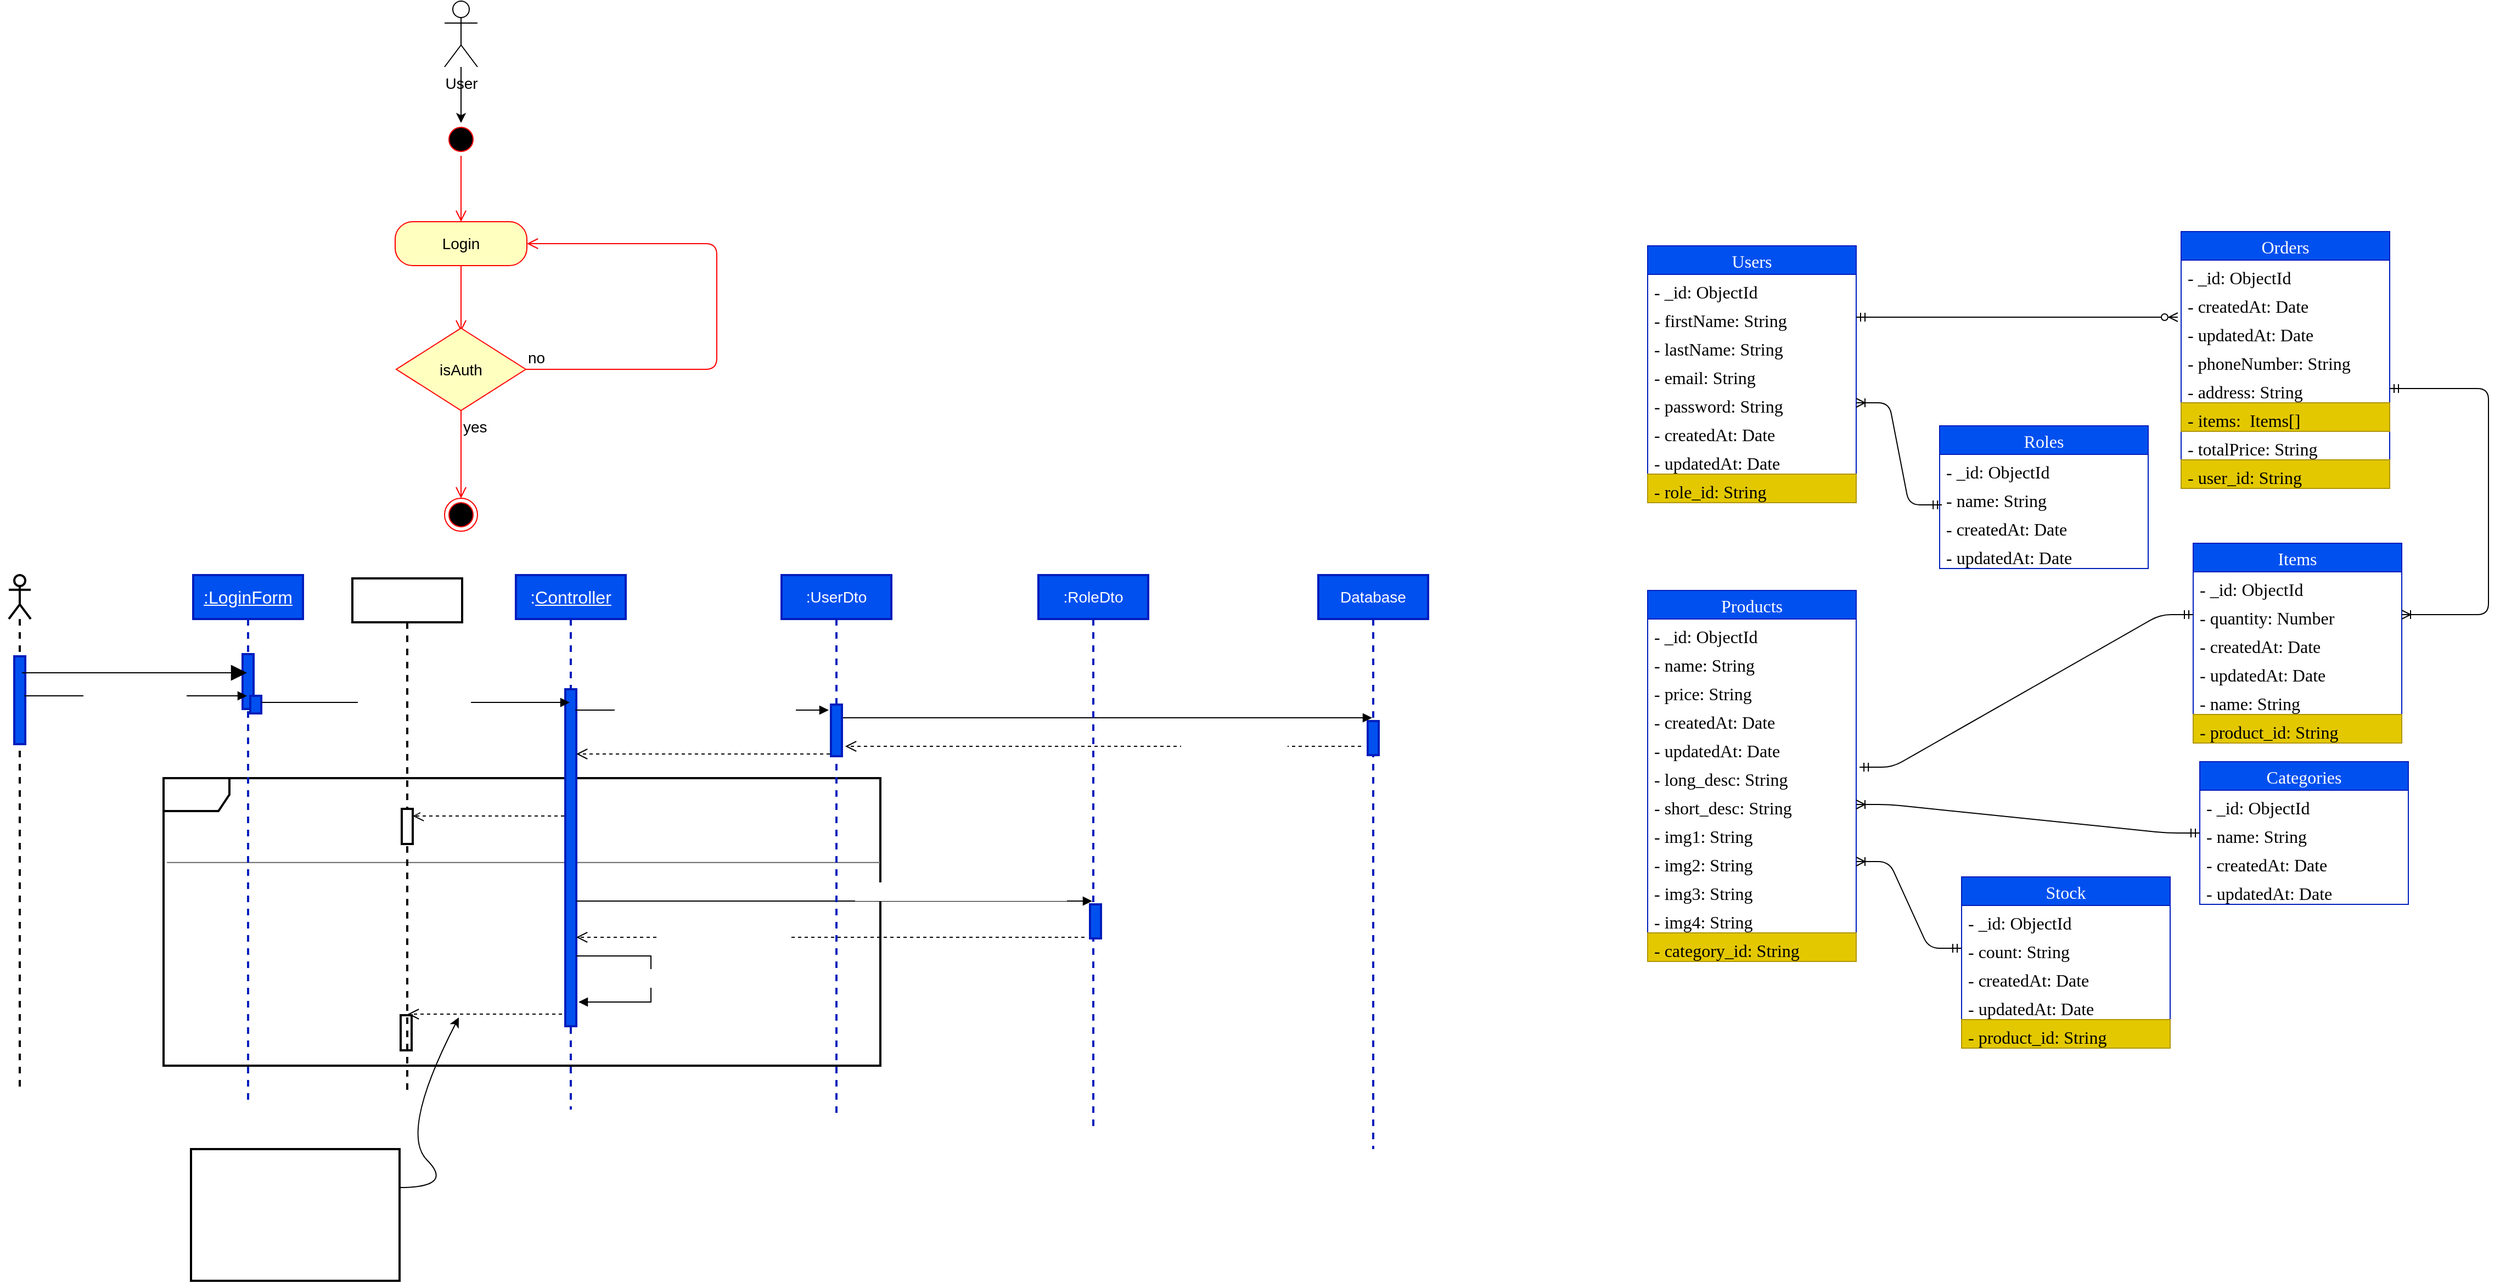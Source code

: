 <mxfile>
    <diagram id="LPCKoAhp3PluDubOU_Ly" name="Page-1">
        <mxGraphModel dx="3179" dy="1141" grid="0" gridSize="10" guides="1" tooltips="1" connect="1" arrows="1" fold="1" page="0" pageScale="1" pageWidth="850" pageHeight="1100" math="0" shadow="0">
            <root>
                <mxCell id="0"/>
                <mxCell id="1" parent="0"/>
                <mxCell id="98" value="" style="group" parent="1" vertex="1" connectable="0">
                    <mxGeometry x="-1232" y="625" width="653" height="262" as="geometry"/>
                </mxCell>
                <mxCell id="95" value="alt" style="shape=umlFrame;whiteSpace=wrap;html=1;strokeWidth=2;fontSize=14;fontColor=#FFFFFF;spacingTop=1;" parent="98" vertex="1">
                    <mxGeometry width="653" height="262" as="geometry"/>
                </mxCell>
                <mxCell id="97" value="&amp;nbsp;[ User not existed ]" style="text;html=1;align=center;verticalAlign=middle;resizable=0;points=[];autosize=1;strokeColor=none;fillColor=none;fontSize=14;fontColor=#FFFFFF;" parent="98" vertex="1">
                    <mxGeometry x="-12.282" y="31.404" width="139" height="29" as="geometry"/>
                </mxCell>
                <mxCell id="99" value="&amp;nbsp;[ User existed ]" style="text;html=1;align=center;verticalAlign=middle;resizable=0;points=[];autosize=1;strokeColor=none;fillColor=none;fontSize=14;fontColor=#FFFFFF;" parent="98" vertex="1">
                    <mxGeometry x="3.071" y="127.411" width="115" height="29" as="geometry"/>
                </mxCell>
                <mxCell id="96" value="" style="line;strokeWidth=1;fillColor=#f5f5f5;align=left;verticalAlign=middle;spacingTop=-1;spacingLeft=3;spacingRight=3;rotatable=0;labelPosition=right;points=[];portConstraint=eastwest;strokeColor=#666666;fontSize=14;fontColor=#333333;" parent="98" vertex="1">
                    <mxGeometry x="3.071" y="73.261" width="649.929" height="7.178" as="geometry"/>
                </mxCell>
                <mxCell id="105" value="7.1: Response Error" style="html=1;verticalAlign=bottom;endArrow=open;dashed=1;endSize=8;fontSize=14;fontColor=#FFFFFF;" parent="98" target="104" edge="1">
                    <mxGeometry relative="1" as="geometry">
                        <mxPoint x="365" y="34.441" as="sourcePoint"/>
                        <mxPoint x="285" y="34.441" as="targetPoint"/>
                    </mxGeometry>
                </mxCell>
                <mxCell id="118" value="7.2.4: Response" style="html=1;verticalAlign=bottom;endArrow=open;dashed=1;endSize=8;fontSize=14;fontColor=#FFFFFF;" parent="98" target="103" edge="1">
                    <mxGeometry relative="1" as="geometry">
                        <mxPoint x="369" y="215" as="sourcePoint"/>
                        <mxPoint x="289" y="215" as="targetPoint"/>
                    </mxGeometry>
                </mxCell>
                <mxCell id="114" value="" style="html=1;points=[];perimeter=orthogonalPerimeter;strokeWidth=2;fontSize=14;fontColor=#FFFFFF;" parent="98" vertex="1">
                    <mxGeometry x="216" y="216" width="10" height="32" as="geometry"/>
                </mxCell>
                <mxCell id="2" value="Users" style="swimlane;fontStyle=0;childLayout=stackLayout;horizontal=1;startSize=26;horizontalStack=0;resizeParent=1;resizeParentMax=0;resizeLast=0;collapsible=1;marginBottom=0;fillColor=#0050ef;fontColor=#ffffff;strokeColor=#001DBC;fontSize=16;spacingTop=0;spacing=2;fontFamily=Times New Roman;" parent="1" vertex="1">
                    <mxGeometry x="120" y="140" width="190" height="234" as="geometry"/>
                </mxCell>
                <mxCell id="3" value="- _id: ObjectId" style="text;strokeColor=none;fillColor=none;align=left;verticalAlign=top;spacingLeft=4;spacingRight=4;overflow=hidden;rotatable=0;points=[[0,0.5],[1,0.5]];portConstraint=eastwest;fontSize=16;spacingTop=0;spacing=2;fontFamily=Times New Roman;" parent="2" vertex="1">
                    <mxGeometry y="26" width="190" height="26" as="geometry"/>
                </mxCell>
                <mxCell id="6" value="- firstName: String&#10;" style="text;strokeColor=none;fillColor=none;align=left;verticalAlign=top;spacingLeft=4;spacingRight=4;overflow=hidden;rotatable=0;points=[[0,0.5],[1,0.5]];portConstraint=eastwest;fontSize=16;spacingTop=0;spacing=2;fontFamily=Times New Roman;" parent="2" vertex="1">
                    <mxGeometry y="52" width="190" height="26" as="geometry"/>
                </mxCell>
                <mxCell id="7" value="- lastName: String" style="text;strokeColor=none;fillColor=none;align=left;verticalAlign=top;spacingLeft=4;spacingRight=4;overflow=hidden;rotatable=0;points=[[0,0.5],[1,0.5]];portConstraint=eastwest;fontSize=16;spacingTop=0;spacing=2;fontFamily=Times New Roman;" parent="2" vertex="1">
                    <mxGeometry y="78" width="190" height="26" as="geometry"/>
                </mxCell>
                <mxCell id="8" value="- email: String" style="text;strokeColor=none;fillColor=none;align=left;verticalAlign=top;spacingLeft=4;spacingRight=4;overflow=hidden;rotatable=0;points=[[0,0.5],[1,0.5]];portConstraint=eastwest;fontSize=16;spacingTop=0;spacing=2;fontFamily=Times New Roman;" parent="2" vertex="1">
                    <mxGeometry y="104" width="190" height="26" as="geometry"/>
                </mxCell>
                <mxCell id="9" value="- password: String" style="text;strokeColor=none;fillColor=none;align=left;verticalAlign=top;spacingLeft=4;spacingRight=4;overflow=hidden;rotatable=0;points=[[0,0.5],[1,0.5]];portConstraint=eastwest;fontSize=16;spacingTop=0;spacing=2;fontFamily=Times New Roman;" parent="2" vertex="1">
                    <mxGeometry y="130" width="190" height="26" as="geometry"/>
                </mxCell>
                <mxCell id="10" value="- createdAt: Date" style="text;strokeColor=none;fillColor=none;align=left;verticalAlign=top;spacingLeft=4;spacingRight=4;overflow=hidden;rotatable=0;points=[[0,0.5],[1,0.5]];portConstraint=eastwest;fontSize=16;spacingTop=0;spacing=2;fontFamily=Times New Roman;" parent="2" vertex="1">
                    <mxGeometry y="156" width="190" height="26" as="geometry"/>
                </mxCell>
                <mxCell id="11" value="- updatedAt: Date" style="text;strokeColor=none;fillColor=none;align=left;verticalAlign=top;spacingLeft=4;spacingRight=4;overflow=hidden;rotatable=0;points=[[0,0.5],[1,0.5]];portConstraint=eastwest;fontSize=16;spacingTop=0;spacing=2;fontFamily=Times New Roman;" parent="2" vertex="1">
                    <mxGeometry y="182" width="190" height="26" as="geometry"/>
                </mxCell>
                <mxCell id="27" value="- role_id: String" style="text;strokeColor=#B09500;fillColor=#e3c800;align=left;verticalAlign=top;spacingLeft=4;spacingRight=4;overflow=hidden;rotatable=0;points=[[0,0.5],[1,0.5]];portConstraint=eastwest;fontSize=16;fontColor=#000000;spacingTop=0;spacing=2;fontFamily=Times New Roman;" parent="2" vertex="1">
                    <mxGeometry y="208" width="190" height="26" as="geometry"/>
                </mxCell>
                <mxCell id="12" value="Roles" style="swimlane;fontStyle=0;childLayout=stackLayout;horizontal=1;startSize=26;horizontalStack=0;resizeParent=1;resizeParentMax=0;resizeLast=0;collapsible=1;marginBottom=0;fillColor=#0050ef;fontColor=#ffffff;strokeColor=#001DBC;fontSize=16;spacingTop=0;spacing=2;fontFamily=Times New Roman;" parent="1" vertex="1">
                    <mxGeometry x="386" y="304" width="190" height="130" as="geometry">
                        <mxRectangle x="510" y="80" width="76" height="31" as="alternateBounds"/>
                    </mxGeometry>
                </mxCell>
                <mxCell id="13" value="- _id: ObjectId" style="text;strokeColor=none;fillColor=none;align=left;verticalAlign=top;spacingLeft=4;spacingRight=4;overflow=hidden;rotatable=0;points=[[0,0.5],[1,0.5]];portConstraint=eastwest;fontSize=16;spacingTop=0;spacing=2;fontFamily=Times New Roman;" parent="12" vertex="1">
                    <mxGeometry y="26" width="190" height="26" as="geometry"/>
                </mxCell>
                <mxCell id="14" value="- name: String" style="text;strokeColor=none;fillColor=none;align=left;verticalAlign=top;spacingLeft=4;spacingRight=4;overflow=hidden;rotatable=0;points=[[0,0.5],[1,0.5]];portConstraint=eastwest;fontSize=16;spacingTop=0;spacing=2;fontFamily=Times New Roman;" parent="12" vertex="1">
                    <mxGeometry y="52" width="190" height="26" as="geometry"/>
                </mxCell>
                <mxCell id="22" value="- createdAt: Date" style="text;strokeColor=none;fillColor=none;align=left;verticalAlign=top;spacingLeft=4;spacingRight=4;overflow=hidden;rotatable=0;points=[[0,0.5],[1,0.5]];portConstraint=eastwest;fontSize=16;spacingTop=0;spacing=2;fontFamily=Times New Roman;" parent="12" vertex="1">
                    <mxGeometry y="78" width="190" height="26" as="geometry"/>
                </mxCell>
                <mxCell id="23" value="- updatedAt: Date" style="text;strokeColor=none;fillColor=none;align=left;verticalAlign=top;spacingLeft=4;spacingRight=4;overflow=hidden;rotatable=0;points=[[0,0.5],[1,0.5]];portConstraint=eastwest;fontSize=16;spacingTop=0;spacing=2;fontFamily=Times New Roman;" parent="12" vertex="1">
                    <mxGeometry y="104" width="190" height="26" as="geometry"/>
                </mxCell>
                <mxCell id="26" value="" style="edgeStyle=entityRelationEdgeStyle;fontSize=16;endArrow=ERoneToMany;startArrow=ERmandOne;entryX=1;entryY=0.5;entryDx=0;entryDy=0;exitX=0.011;exitY=0.769;exitDx=0;exitDy=0;exitPerimeter=0;spacingTop=0;spacing=2;fontFamily=Times New Roman;" parent="1" source="14" target="9" edge="1">
                    <mxGeometry width="100" height="100" relative="1" as="geometry">
                        <mxPoint x="370" y="420" as="sourcePoint"/>
                        <mxPoint x="470" y="320" as="targetPoint"/>
                    </mxGeometry>
                </mxCell>
                <mxCell id="28" value="Products" style="swimlane;fontStyle=0;childLayout=stackLayout;horizontal=1;startSize=26;horizontalStack=0;resizeParent=1;resizeParentMax=0;resizeLast=0;collapsible=1;marginBottom=0;fillColor=#0050ef;fontColor=#ffffff;strokeColor=#001DBC;fontSize=16;spacingTop=0;spacing=2;fontFamily=Times New Roman;" parent="1" vertex="1">
                    <mxGeometry x="120" y="454" width="190" height="338" as="geometry"/>
                </mxCell>
                <mxCell id="29" value="- _id: ObjectId" style="text;strokeColor=none;fillColor=none;align=left;verticalAlign=top;spacingLeft=4;spacingRight=4;overflow=hidden;rotatable=0;points=[[0,0.5],[1,0.5]];portConstraint=eastwest;fontSize=16;spacingTop=0;spacing=2;fontFamily=Times New Roman;" parent="28" vertex="1">
                    <mxGeometry y="26" width="190" height="26" as="geometry"/>
                </mxCell>
                <mxCell id="30" value="- name: String" style="text;strokeColor=none;fillColor=none;align=left;verticalAlign=top;spacingLeft=4;spacingRight=4;overflow=hidden;rotatable=0;points=[[0,0.5],[1,0.5]];portConstraint=eastwest;fontSize=16;spacingTop=0;spacing=2;fontFamily=Times New Roman;" parent="28" vertex="1">
                    <mxGeometry y="52" width="190" height="26" as="geometry"/>
                </mxCell>
                <mxCell id="33" value="- price: String" style="text;strokeColor=none;fillColor=none;align=left;verticalAlign=top;spacingLeft=4;spacingRight=4;overflow=hidden;rotatable=0;points=[[0,0.5],[1,0.5]];portConstraint=eastwest;fontSize=16;spacingTop=0;spacing=2;fontFamily=Times New Roman;" parent="28" vertex="1">
                    <mxGeometry y="78" width="190" height="26" as="geometry"/>
                </mxCell>
                <mxCell id="31" value="- createdAt: Date" style="text;strokeColor=none;fillColor=none;align=left;verticalAlign=top;spacingLeft=4;spacingRight=4;overflow=hidden;rotatable=0;points=[[0,0.5],[1,0.5]];portConstraint=eastwest;fontSize=16;spacingTop=0;spacing=2;fontFamily=Times New Roman;" parent="28" vertex="1">
                    <mxGeometry y="104" width="190" height="26" as="geometry"/>
                </mxCell>
                <mxCell id="32" value="- updatedAt: Date" style="text;strokeColor=none;fillColor=none;align=left;verticalAlign=top;spacingLeft=4;spacingRight=4;overflow=hidden;rotatable=0;points=[[0,0.5],[1,0.5]];portConstraint=eastwest;fontSize=16;spacingTop=0;spacing=2;fontFamily=Times New Roman;" parent="28" vertex="1">
                    <mxGeometry y="130" width="190" height="26" as="geometry"/>
                </mxCell>
                <mxCell id="41" value="- long_desc: String" style="text;strokeColor=none;fillColor=none;align=left;verticalAlign=top;spacingLeft=4;spacingRight=4;overflow=hidden;rotatable=0;points=[[0,0.5],[1,0.5]];portConstraint=eastwest;fontSize=16;spacingTop=0;spacing=2;fontFamily=Times New Roman;" parent="28" vertex="1">
                    <mxGeometry y="156" width="190" height="26" as="geometry"/>
                </mxCell>
                <mxCell id="50" value="- short_desc: String" style="text;strokeColor=none;fillColor=none;align=left;verticalAlign=top;spacingLeft=4;spacingRight=4;overflow=hidden;rotatable=0;points=[[0,0.5],[1,0.5]];portConstraint=eastwest;fontSize=16;spacingTop=0;spacing=2;fontFamily=Times New Roman;" parent="28" vertex="1">
                    <mxGeometry y="182" width="190" height="26" as="geometry"/>
                </mxCell>
                <mxCell id="51" value="- img1: String" style="text;strokeColor=none;fillColor=none;align=left;verticalAlign=top;spacingLeft=4;spacingRight=4;overflow=hidden;rotatable=0;points=[[0,0.5],[1,0.5]];portConstraint=eastwest;fontSize=16;spacingTop=0;spacing=2;fontFamily=Times New Roman;" parent="28" vertex="1">
                    <mxGeometry y="208" width="190" height="26" as="geometry"/>
                </mxCell>
                <mxCell id="52" value="- img2: String" style="text;strokeColor=none;fillColor=none;align=left;verticalAlign=top;spacingLeft=4;spacingRight=4;overflow=hidden;rotatable=0;points=[[0,0.5],[1,0.5]];portConstraint=eastwest;fontSize=16;spacingTop=0;spacing=2;fontFamily=Times New Roman;" parent="28" vertex="1">
                    <mxGeometry y="234" width="190" height="26" as="geometry"/>
                </mxCell>
                <mxCell id="53" value="- img3: String" style="text;strokeColor=none;fillColor=none;align=left;verticalAlign=top;spacingLeft=4;spacingRight=4;overflow=hidden;rotatable=0;points=[[0,0.5],[1,0.5]];portConstraint=eastwest;fontSize=16;spacingTop=0;spacing=2;fontFamily=Times New Roman;" parent="28" vertex="1">
                    <mxGeometry y="260" width="190" height="26" as="geometry"/>
                </mxCell>
                <mxCell id="54" value="- img4: String" style="text;strokeColor=none;fillColor=none;align=left;verticalAlign=top;spacingLeft=4;spacingRight=4;overflow=hidden;rotatable=0;points=[[0,0.5],[1,0.5]];portConstraint=eastwest;fontSize=16;spacingTop=0;spacing=2;fontFamily=Times New Roman;" parent="28" vertex="1">
                    <mxGeometry y="286" width="190" height="26" as="geometry"/>
                </mxCell>
                <mxCell id="39" value="- category_id: String" style="text;strokeColor=#B09500;fillColor=#e3c800;align=left;verticalAlign=top;spacingLeft=4;spacingRight=4;overflow=hidden;rotatable=0;points=[[0,0.5],[1,0.5]];portConstraint=eastwest;fontSize=16;fontColor=#000000;spacingTop=0;spacing=2;fontFamily=Times New Roman;" parent="28" vertex="1">
                    <mxGeometry y="312" width="190" height="26" as="geometry"/>
                </mxCell>
                <mxCell id="34" value="Categories" style="swimlane;fontStyle=0;childLayout=stackLayout;horizontal=1;startSize=26;horizontalStack=0;resizeParent=1;resizeParentMax=0;resizeLast=0;collapsible=1;marginBottom=0;fillColor=#0050ef;fontColor=#ffffff;strokeColor=#001DBC;fontSize=16;spacingTop=0;spacing=2;fontFamily=Times New Roman;" parent="1" vertex="1">
                    <mxGeometry x="623" y="610" width="190" height="130" as="geometry"/>
                </mxCell>
                <mxCell id="35" value="- _id: ObjectId" style="text;strokeColor=none;fillColor=none;align=left;verticalAlign=top;spacingLeft=4;spacingRight=4;overflow=hidden;rotatable=0;points=[[0,0.5],[1,0.5]];portConstraint=eastwest;fontSize=16;spacingTop=0;spacing=2;fontFamily=Times New Roman;" parent="34" vertex="1">
                    <mxGeometry y="26" width="190" height="26" as="geometry"/>
                </mxCell>
                <mxCell id="36" value="- name: String" style="text;strokeColor=none;fillColor=none;align=left;verticalAlign=top;spacingLeft=4;spacingRight=4;overflow=hidden;rotatable=0;points=[[0,0.5],[1,0.5]];portConstraint=eastwest;fontSize=16;spacingTop=0;spacing=2;fontFamily=Times New Roman;" parent="34" vertex="1">
                    <mxGeometry y="52" width="190" height="26" as="geometry"/>
                </mxCell>
                <mxCell id="37" value="- createdAt: Date" style="text;strokeColor=none;fillColor=none;align=left;verticalAlign=top;spacingLeft=4;spacingRight=4;overflow=hidden;rotatable=0;points=[[0,0.5],[1,0.5]];portConstraint=eastwest;fontSize=16;spacingTop=0;spacing=2;fontFamily=Times New Roman;" parent="34" vertex="1">
                    <mxGeometry y="78" width="190" height="26" as="geometry"/>
                </mxCell>
                <mxCell id="38" value="- updatedAt: Date" style="text;strokeColor=none;fillColor=none;align=left;verticalAlign=top;spacingLeft=4;spacingRight=4;overflow=hidden;rotatable=0;points=[[0,0.5],[1,0.5]];portConstraint=eastwest;fontSize=16;spacingTop=0;spacing=2;fontFamily=Times New Roman;" parent="34" vertex="1">
                    <mxGeometry y="104" width="190" height="26" as="geometry"/>
                </mxCell>
                <mxCell id="40" value="" style="edgeStyle=entityRelationEdgeStyle;fontSize=16;endArrow=ERoneToMany;startArrow=ERmandOne;entryX=1;entryY=0.5;entryDx=0;entryDy=0;exitX=0;exitY=0.5;exitDx=0;exitDy=0;spacingTop=0;spacing=2;fontFamily=Times New Roman;" parent="1" source="36" target="50" edge="1">
                    <mxGeometry width="100" height="100" relative="1" as="geometry">
                        <mxPoint x="815" y="674.004" as="sourcePoint"/>
                        <mxPoint x="612.91" y="753.01" as="targetPoint"/>
                    </mxGeometry>
                </mxCell>
                <mxCell id="55" value="Login" style="rounded=1;whiteSpace=wrap;html=1;arcSize=40;fontColor=#000000;fillColor=#ffffc0;strokeColor=#ff0000;fontSize=14;" parent="1" vertex="1">
                    <mxGeometry x="-1021" y="118" width="120" height="40" as="geometry"/>
                </mxCell>
                <mxCell id="56" value="" style="edgeStyle=orthogonalEdgeStyle;html=1;verticalAlign=bottom;endArrow=open;endSize=8;strokeColor=#ff0000;fontSize=14;" parent="1" source="55" edge="1">
                    <mxGeometry relative="1" as="geometry">
                        <mxPoint x="-961" y="218" as="targetPoint"/>
                    </mxGeometry>
                </mxCell>
                <mxCell id="57" value="" style="ellipse;html=1;shape=startState;fillColor=#000000;strokeColor=#ff0000;fontSize=14;" parent="1" vertex="1">
                    <mxGeometry x="-976" y="28" width="30" height="30" as="geometry"/>
                </mxCell>
                <mxCell id="58" value="" style="edgeStyle=orthogonalEdgeStyle;html=1;verticalAlign=bottom;endArrow=open;endSize=8;strokeColor=#ff0000;fontSize=14;" parent="1" source="57" edge="1">
                    <mxGeometry relative="1" as="geometry">
                        <mxPoint x="-961" y="118" as="targetPoint"/>
                    </mxGeometry>
                </mxCell>
                <mxCell id="60" value="" style="edgeStyle=none;html=1;fontSize=14;" parent="1" source="59" target="57" edge="1">
                    <mxGeometry relative="1" as="geometry"/>
                </mxCell>
                <mxCell id="59" value="User" style="shape=umlActor;verticalLabelPosition=bottom;verticalAlign=top;html=1;fontSize=14;" parent="1" vertex="1">
                    <mxGeometry x="-976" y="-83" width="30" height="60" as="geometry"/>
                </mxCell>
                <mxCell id="61" value="&lt;font color=&quot;#000000&quot;&gt;isAuth&lt;/font&gt;" style="rhombus;whiteSpace=wrap;html=1;fillColor=#ffffc0;strokeColor=#ff0000;fontSize=14;" parent="1" vertex="1">
                    <mxGeometry x="-1020" y="215" width="118" height="75" as="geometry"/>
                </mxCell>
                <mxCell id="62" value="no" style="edgeStyle=orthogonalEdgeStyle;html=1;align=left;verticalAlign=bottom;endArrow=open;endSize=8;strokeColor=#ff0000;fontSize=14;" parent="1" source="61" target="55" edge="1">
                    <mxGeometry x="-1" relative="1" as="geometry">
                        <mxPoint x="-899" y="133" as="targetPoint"/>
                        <Array as="points">
                            <mxPoint x="-728" y="253"/>
                            <mxPoint x="-728" y="138"/>
                        </Array>
                    </mxGeometry>
                </mxCell>
                <mxCell id="63" value="yes" style="edgeStyle=orthogonalEdgeStyle;html=1;align=left;verticalAlign=top;endArrow=open;endSize=8;strokeColor=#ff0000;fontSize=14;" parent="1" source="61" target="64" edge="1">
                    <mxGeometry x="-1" relative="1" as="geometry">
                        <mxPoint x="-961" y="385" as="targetPoint"/>
                    </mxGeometry>
                </mxCell>
                <mxCell id="64" value="" style="ellipse;html=1;shape=endState;fillColor=#000000;strokeColor=#ff0000;fontSize=14;fontColor=#000000;" parent="1" vertex="1">
                    <mxGeometry x="-976" y="370" width="30" height="30" as="geometry"/>
                </mxCell>
                <mxCell id="66" value="&lt;u&gt;:LoginForm&lt;br&gt;&lt;/u&gt;" style="shape=umlLifeline;perimeter=lifelinePerimeter;whiteSpace=wrap;html=1;container=1;collapsible=0;recursiveResize=0;outlineConnect=0;fontSize=16;fontColor=#ffffff;fillColor=#0050ef;strokeColor=#001DBC;spacing=2;strokeWidth=2;" parent="1" vertex="1">
                    <mxGeometry x="-1205" y="440" width="100" height="480" as="geometry"/>
                </mxCell>
                <mxCell id="73" value="" style="html=1;points=[];perimeter=orthogonalPerimeter;strokeWidth=2;fontSize=16;fontColor=#ffffff;fillColor=#0050ef;strokeColor=#001DBC;" parent="66" vertex="1">
                    <mxGeometry x="45" y="72" width="10" height="50" as="geometry"/>
                </mxCell>
                <mxCell id="82" value="" style="html=1;points=[];perimeter=orthogonalPerimeter;strokeWidth=2;fontSize=14;fontColor=#ffffff;fillColor=#0050ef;strokeColor=#001DBC;" parent="66" vertex="1">
                    <mxGeometry x="52" y="110" width="10" height="16" as="geometry"/>
                </mxCell>
                <mxCell id="71" value="" style="shape=umlLifeline;participant=umlActor;perimeter=lifelinePerimeter;whiteSpace=wrap;html=1;container=1;collapsible=0;recursiveResize=0;verticalAlign=top;spacingTop=36;outlineConnect=0;strokeWidth=2;fontSize=16;fontColor=#FFFFFF;" parent="1" vertex="1">
                    <mxGeometry x="-1373" y="440" width="20" height="470" as="geometry"/>
                </mxCell>
                <mxCell id="72" value="" style="html=1;points=[];perimeter=orthogonalPerimeter;strokeWidth=2;fontSize=16;fontColor=#ffffff;fillColor=#0050ef;strokeColor=#001DBC;" parent="71" vertex="1">
                    <mxGeometry x="5" y="74" width="10" height="80" as="geometry"/>
                </mxCell>
                <mxCell id="76" value="" style="endArrow=block;endFill=1;endSize=12;html=1;fontSize=16;fontColor=#FFFFFF;" parent="71" target="66" edge="1">
                    <mxGeometry width="160" relative="1" as="geometry">
                        <mxPoint x="12" y="89" as="sourcePoint"/>
                        <mxPoint x="172" y="89" as="targetPoint"/>
                    </mxGeometry>
                </mxCell>
                <mxCell id="84" value="2: Click &quot;Login&quot;" style="html=1;verticalAlign=bottom;endArrow=block;fontSize=14;fontColor=#FFFFFF;" parent="71" target="66" edge="1">
                    <mxGeometry x="-0.015" y="-3" width="80" relative="1" as="geometry">
                        <mxPoint x="14" y="110" as="sourcePoint"/>
                        <mxPoint x="94" y="110" as="targetPoint"/>
                        <mxPoint as="offset"/>
                    </mxGeometry>
                </mxCell>
                <mxCell id="74" value=":&lt;u&gt;Controller&lt;br&gt;&lt;/u&gt;" style="shape=umlLifeline;perimeter=lifelinePerimeter;whiteSpace=wrap;html=1;container=1;collapsible=0;recursiveResize=0;outlineConnect=0;fontSize=16;fontColor=#ffffff;fillColor=#0050ef;strokeColor=#001DBC;spacing=2;strokeWidth=2;" parent="1" vertex="1">
                    <mxGeometry x="-911" y="440" width="100" height="487" as="geometry"/>
                </mxCell>
                <mxCell id="75" value="" style="html=1;points=[];perimeter=orthogonalPerimeter;strokeWidth=2;fontSize=16;fontColor=#ffffff;fillColor=#0050ef;strokeColor=#001DBC;" parent="74" vertex="1">
                    <mxGeometry x="45" y="104" width="10" height="307" as="geometry"/>
                </mxCell>
                <mxCell id="89" value="4: findOne( {email: email} )" style="html=1;verticalAlign=bottom;endArrow=block;fontSize=14;fontColor=#FFFFFF;" parent="74" edge="1">
                    <mxGeometry x="0.022" y="-9" width="80" relative="1" as="geometry">
                        <mxPoint x="54" y="123" as="sourcePoint"/>
                        <mxPoint x="285" y="123" as="targetPoint"/>
                        <mxPoint as="offset"/>
                    </mxGeometry>
                </mxCell>
                <mxCell id="106" value="7.2.1: findById( Result.role_id )" style="html=1;verticalAlign=bottom;endArrow=block;fontSize=14;fontColor=#FFFFFF;" parent="74" target="86" edge="1">
                    <mxGeometry x="0.489" y="-2" width="80" relative="1" as="geometry">
                        <mxPoint x="55" y="297" as="sourcePoint"/>
                        <mxPoint x="469" y="297" as="targetPoint"/>
                        <mxPoint as="offset"/>
                    </mxGeometry>
                </mxCell>
                <mxCell id="116" value="" style="edgeStyle=orthogonalEdgeStyle;html=1;align=left;spacingLeft=2;endArrow=block;rounded=0;fontSize=14;fontColor=#FFFFFF;" parent="74" edge="1">
                    <mxGeometry x="0.221" y="-9" relative="1" as="geometry">
                        <mxPoint x="55" y="347" as="sourcePoint"/>
                        <Array as="points">
                            <mxPoint x="123" y="347"/>
                            <mxPoint x="123" y="389"/>
                            <mxPoint x="60" y="389"/>
                        </Array>
                        <mxPoint x="57" y="389" as="targetPoint"/>
                        <mxPoint x="9" y="9" as="offset"/>
                    </mxGeometry>
                </mxCell>
                <mxCell id="117" value="7.2.3: authenticationClient( email, pass )" style="edgeLabel;html=1;align=center;verticalAlign=middle;resizable=0;points=[];fontSize=14;fontColor=#FFFFFF;" parent="116" vertex="1" connectable="0">
                    <mxGeometry x="0.159" y="-1" relative="1" as="geometry">
                        <mxPoint x="62" y="-14" as="offset"/>
                    </mxGeometry>
                </mxCell>
                <mxCell id="77" value="1: Input email/password" style="text;html=1;align=center;verticalAlign=middle;resizable=0;points=[];autosize=1;strokeColor=none;fillColor=none;fontSize=14;fontColor=#FFFFFF;" parent="1" vertex="1">
                    <mxGeometry x="-1342" y="501" width="166" height="29" as="geometry"/>
                </mxCell>
                <mxCell id="83" value="3: Send requrest" style="html=1;verticalAlign=bottom;endArrow=block;fontSize=14;fontColor=#FFFFFF;exitX=1;exitY=0.265;exitDx=0;exitDy=0;exitPerimeter=0;" parent="1" edge="1">
                    <mxGeometry x="-0.011" y="-6" width="80" relative="1" as="geometry">
                        <mxPoint x="-1143" y="556.01" as="sourcePoint"/>
                        <mxPoint x="-862" y="556.01" as="targetPoint"/>
                        <mxPoint as="offset"/>
                    </mxGeometry>
                </mxCell>
                <mxCell id="85" value=":UserDto" style="shape=umlLifeline;perimeter=lifelinePerimeter;whiteSpace=wrap;html=1;container=1;collapsible=0;recursiveResize=0;outlineConnect=0;strokeWidth=2;fontSize=14;fontColor=#ffffff;fillColor=#0050ef;strokeColor=#001DBC;" parent="1" vertex="1">
                    <mxGeometry x="-669" y="440" width="100" height="490" as="geometry"/>
                </mxCell>
                <mxCell id="87" value="" style="html=1;points=[];perimeter=orthogonalPerimeter;strokeWidth=2;fontSize=16;fontColor=#ffffff;fillColor=#0050ef;strokeColor=#001DBC;" parent="85" vertex="1">
                    <mxGeometry x="45" y="118" width="10" height="47" as="geometry"/>
                </mxCell>
                <mxCell id="92" value="5: exec()" style="html=1;verticalAlign=bottom;endArrow=block;fontSize=14;fontColor=#FFFFFF;" parent="85" target="91" edge="1">
                    <mxGeometry x="0.639" width="80" relative="1" as="geometry">
                        <mxPoint x="56" y="130" as="sourcePoint"/>
                        <mxPoint x="136" y="130" as="targetPoint"/>
                        <mxPoint as="offset"/>
                    </mxGeometry>
                </mxCell>
                <mxCell id="86" value=":RoleDto" style="shape=umlLifeline;perimeter=lifelinePerimeter;whiteSpace=wrap;html=1;container=1;collapsible=0;recursiveResize=0;outlineConnect=0;strokeWidth=2;fontSize=14;fontColor=#ffffff;fillColor=#0050ef;strokeColor=#001DBC;" parent="1" vertex="1">
                    <mxGeometry x="-435" y="440" width="100" height="502" as="geometry"/>
                </mxCell>
                <mxCell id="91" value="Database" style="shape=umlLifeline;perimeter=lifelinePerimeter;whiteSpace=wrap;html=1;container=1;collapsible=0;recursiveResize=0;outlineConnect=0;strokeWidth=2;fontSize=14;fontColor=#ffffff;fillColor=#0050ef;strokeColor=#001DBC;" parent="1" vertex="1">
                    <mxGeometry x="-180" y="440" width="100" height="523" as="geometry"/>
                </mxCell>
                <mxCell id="93" value="" style="html=1;points=[];perimeter=orthogonalPerimeter;strokeWidth=2;fontSize=14;fontColor=#ffffff;fillColor=#0050ef;strokeColor=#001DBC;" parent="91" vertex="1">
                    <mxGeometry x="45" y="133" width="10" height="31" as="geometry"/>
                </mxCell>
                <mxCell id="94" value="5: return Object" style="html=1;verticalAlign=bottom;endArrow=open;dashed=1;endSize=8;fontSize=14;fontColor=#FFFFFF;" parent="1" edge="1">
                    <mxGeometry x="-0.504" y="5" relative="1" as="geometry">
                        <mxPoint x="-141" y="596" as="sourcePoint"/>
                        <mxPoint x="-611" y="596" as="targetPoint"/>
                        <Array as="points">
                            <mxPoint x="-344" y="596"/>
                        </Array>
                        <mxPoint as="offset"/>
                    </mxGeometry>
                </mxCell>
                <mxCell id="101" value="6: return Result" style="html=1;verticalAlign=bottom;endArrow=open;dashed=1;endSize=8;fontSize=14;fontColor=#FFFFFF;" parent="1" target="75" edge="1">
                    <mxGeometry relative="1" as="geometry">
                        <mxPoint x="-625" y="603" as="sourcePoint"/>
                        <mxPoint x="-705" y="603" as="targetPoint"/>
                    </mxGeometry>
                </mxCell>
                <mxCell id="103" value="Browser" style="shape=umlLifeline;perimeter=lifelinePerimeter;whiteSpace=wrap;html=1;container=1;collapsible=0;recursiveResize=0;outlineConnect=0;strokeWidth=2;fontSize=14;fontColor=#FFFFFF;" parent="1" vertex="1">
                    <mxGeometry x="-1060" y="443" width="100" height="468" as="geometry"/>
                </mxCell>
                <mxCell id="104" value="" style="html=1;points=[];perimeter=orthogonalPerimeter;strokeWidth=2;fontSize=14;fontColor=#FFFFFF;" parent="103" vertex="1">
                    <mxGeometry x="45" y="210" width="10" height="32" as="geometry"/>
                </mxCell>
                <mxCell id="107" value="" style="html=1;points=[];perimeter=orthogonalPerimeter;strokeWidth=2;fontSize=14;fontColor=#ffffff;fillColor=#0050ef;strokeColor=#001DBC;" parent="1" vertex="1">
                    <mxGeometry x="-388" y="740" width="10" height="31" as="geometry"/>
                </mxCell>
                <mxCell id="108" value="7.2.2: return Result" style="html=1;verticalAlign=bottom;endArrow=open;dashed=1;endSize=8;fontSize=14;fontColor=#FFFFFF;" parent="1" target="75" edge="1">
                    <mxGeometry x="0.417" y="3" relative="1" as="geometry">
                        <mxPoint x="-393" y="770" as="sourcePoint"/>
                        <mxPoint x="-473" y="770" as="targetPoint"/>
                        <mxPoint as="offset"/>
                    </mxGeometry>
                </mxCell>
                <mxCell id="120" value="&lt;h1&gt;Note&lt;/h1&gt;&lt;p&gt;Response { access_token, refresh_token, userInfo } and saving cookie&lt;/p&gt;" style="text;html=1;strokeColor=default;fillColor=none;spacing=5;spacingTop=-20;whiteSpace=wrap;overflow=hidden;rounded=0;sketch=0;strokeWidth=2;fontSize=14;fontColor=#FFFFFF;" parent="1" vertex="1">
                    <mxGeometry x="-1207" y="963" width="190" height="120" as="geometry"/>
                </mxCell>
                <mxCell id="121" value="" style="curved=1;endArrow=classic;html=1;fontSize=14;fontColor=#FFFFFF;" parent="1" edge="1">
                    <mxGeometry width="50" height="50" relative="1" as="geometry">
                        <mxPoint x="-1017" y="998" as="sourcePoint"/>
                        <mxPoint x="-963" y="843" as="targetPoint"/>
                        <Array as="points">
                            <mxPoint x="-967" y="998"/>
                            <mxPoint x="-1017" y="948"/>
                        </Array>
                    </mxGeometry>
                </mxCell>
                <mxCell id="122" value="Login Sequence" style="text;strokeColor=none;fillColor=none;html=1;fontSize=24;fontStyle=1;verticalAlign=middle;align=center;sketch=0;strokeWidth=2;fontColor=#FFFFFF;" parent="1" vertex="1">
                    <mxGeometry x="-1338" y="349" width="100" height="40" as="geometry"/>
                </mxCell>
                <mxCell id="124" value="Orders" style="swimlane;fontStyle=0;childLayout=stackLayout;horizontal=1;startSize=26;horizontalStack=0;resizeParent=1;resizeParentMax=0;resizeLast=0;collapsible=1;marginBottom=0;fillColor=#0050ef;fontColor=#ffffff;strokeColor=#001DBC;fontSize=16;spacingTop=0;spacing=2;fontFamily=Times New Roman;" parent="1" vertex="1">
                    <mxGeometry x="606" y="127" width="190" height="234" as="geometry"/>
                </mxCell>
                <mxCell id="125" value="- _id: ObjectId" style="text;strokeColor=none;fillColor=none;align=left;verticalAlign=top;spacingLeft=4;spacingRight=4;overflow=hidden;rotatable=0;points=[[0,0.5],[1,0.5]];portConstraint=eastwest;fontSize=16;spacingTop=0;spacing=2;fontFamily=Times New Roman;" parent="124" vertex="1">
                    <mxGeometry y="26" width="190" height="26" as="geometry"/>
                </mxCell>
                <mxCell id="127" value="- createdAt: Date" style="text;strokeColor=none;fillColor=none;align=left;verticalAlign=top;spacingLeft=4;spacingRight=4;overflow=hidden;rotatable=0;points=[[0,0.5],[1,0.5]];portConstraint=eastwest;fontSize=16;spacingTop=0;spacing=2;fontFamily=Times New Roman;" parent="124" vertex="1">
                    <mxGeometry y="52" width="190" height="26" as="geometry"/>
                </mxCell>
                <mxCell id="128" value="- updatedAt: Date" style="text;strokeColor=none;fillColor=none;align=left;verticalAlign=top;spacingLeft=4;spacingRight=4;overflow=hidden;rotatable=0;points=[[0,0.5],[1,0.5]];portConstraint=eastwest;fontSize=16;spacingTop=0;spacing=2;fontFamily=Times New Roman;" parent="124" vertex="1">
                    <mxGeometry y="78" width="190" height="26" as="geometry"/>
                </mxCell>
                <mxCell id="136" value="- phoneNumber: String" style="text;strokeColor=none;fillColor=none;align=left;verticalAlign=top;spacingLeft=4;spacingRight=4;overflow=hidden;rotatable=0;points=[[0,0.5],[1,0.5]];portConstraint=eastwest;fontSize=16;spacingTop=0;spacing=2;fontFamily=Times New Roman;" parent="124" vertex="1">
                    <mxGeometry y="104" width="190" height="26" as="geometry"/>
                </mxCell>
                <mxCell id="137" value="- address: String" style="text;strokeColor=none;fillColor=none;align=left;verticalAlign=top;spacingLeft=4;spacingRight=4;overflow=hidden;rotatable=0;points=[[0,0.5],[1,0.5]];portConstraint=eastwest;fontSize=16;spacingTop=0;spacing=2;fontFamily=Times New Roman;" parent="124" vertex="1">
                    <mxGeometry y="130" width="190" height="26" as="geometry"/>
                </mxCell>
                <mxCell id="138" value="- items:  Items[]" style="text;strokeColor=#B09500;fillColor=#e3c800;align=left;verticalAlign=top;spacingLeft=4;spacingRight=4;overflow=hidden;rotatable=0;points=[[0,0.5],[1,0.5]];portConstraint=eastwest;fontSize=16;spacingTop=0;spacing=2;fontFamily=Times New Roman;fontColor=#000000;" parent="124" vertex="1">
                    <mxGeometry y="156" width="190" height="26" as="geometry"/>
                </mxCell>
                <mxCell id="139" value="- totalPrice: String" style="text;strokeColor=none;fillColor=none;align=left;verticalAlign=top;spacingLeft=4;spacingRight=4;overflow=hidden;rotatable=0;points=[[0,0.5],[1,0.5]];portConstraint=eastwest;fontSize=16;spacingTop=0;spacing=2;fontFamily=Times New Roman;" parent="124" vertex="1">
                    <mxGeometry y="182" width="190" height="26" as="geometry"/>
                </mxCell>
                <mxCell id="126" value="- user_id: String" style="text;strokeColor=#B09500;fillColor=#e3c800;align=left;verticalAlign=top;spacingLeft=4;spacingRight=4;overflow=hidden;rotatable=0;points=[[0,0.5],[1,0.5]];portConstraint=eastwest;fontSize=16;spacingTop=0;spacing=2;fontFamily=Times New Roman;fontColor=#000000;" parent="124" vertex="1">
                    <mxGeometry y="208" width="190" height="26" as="geometry"/>
                </mxCell>
                <mxCell id="129" value="Stock" style="swimlane;fontStyle=0;childLayout=stackLayout;horizontal=1;startSize=26;horizontalStack=0;resizeParent=1;resizeParentMax=0;resizeLast=0;collapsible=1;marginBottom=0;fillColor=#0050ef;fontColor=#ffffff;strokeColor=#001DBC;fontSize=16;spacingTop=0;spacing=2;fontFamily=Times New Roman;" parent="1" vertex="1">
                    <mxGeometry x="406" y="715" width="190" height="156" as="geometry">
                        <mxRectangle x="510" y="80" width="76" height="31" as="alternateBounds"/>
                    </mxGeometry>
                </mxCell>
                <mxCell id="130" value="- _id: ObjectId" style="text;strokeColor=none;fillColor=none;align=left;verticalAlign=top;spacingLeft=4;spacingRight=4;overflow=hidden;rotatable=0;points=[[0,0.5],[1,0.5]];portConstraint=eastwest;fontSize=16;spacingTop=0;spacing=2;fontFamily=Times New Roman;" parent="129" vertex="1">
                    <mxGeometry y="26" width="190" height="26" as="geometry"/>
                </mxCell>
                <mxCell id="131" value="- count: String" style="text;strokeColor=none;fillColor=none;align=left;verticalAlign=top;spacingLeft=4;spacingRight=4;overflow=hidden;rotatable=0;points=[[0,0.5],[1,0.5]];portConstraint=eastwest;fontSize=16;spacingTop=0;spacing=2;fontFamily=Times New Roman;" parent="129" vertex="1">
                    <mxGeometry y="52" width="190" height="26" as="geometry"/>
                </mxCell>
                <mxCell id="132" value="- createdAt: Date" style="text;strokeColor=none;fillColor=none;align=left;verticalAlign=top;spacingLeft=4;spacingRight=4;overflow=hidden;rotatable=0;points=[[0,0.5],[1,0.5]];portConstraint=eastwest;fontSize=16;spacingTop=0;spacing=2;fontFamily=Times New Roman;" parent="129" vertex="1">
                    <mxGeometry y="78" width="190" height="26" as="geometry"/>
                </mxCell>
                <mxCell id="133" value="- updatedAt: Date" style="text;strokeColor=none;fillColor=none;align=left;verticalAlign=top;spacingLeft=4;spacingRight=4;overflow=hidden;rotatable=0;points=[[0,0.5],[1,0.5]];portConstraint=eastwest;fontSize=16;spacingTop=0;spacing=2;fontFamily=Times New Roman;" parent="129" vertex="1">
                    <mxGeometry y="104" width="190" height="26" as="geometry"/>
                </mxCell>
                <mxCell id="134" value="- product_id: String" style="text;strokeColor=#B09500;fillColor=#e3c800;align=left;verticalAlign=top;spacingLeft=4;spacingRight=4;overflow=hidden;rotatable=0;points=[[0,0.5],[1,0.5]];portConstraint=eastwest;fontSize=16;spacingTop=0;spacing=2;fontFamily=Times New Roman;fontColor=#000000;" parent="129" vertex="1">
                    <mxGeometry y="130" width="190" height="26" as="geometry"/>
                </mxCell>
                <mxCell id="135" value="" style="edgeStyle=entityRelationEdgeStyle;fontSize=16;endArrow=ERoneToMany;startArrow=ERmandOne;entryX=1;entryY=0.5;entryDx=0;entryDy=0;exitX=0;exitY=0.5;exitDx=0;exitDy=0;spacingTop=0;spacing=2;fontFamily=Times New Roman;" parent="1" source="131" target="52" edge="1">
                    <mxGeometry width="100" height="100" relative="1" as="geometry">
                        <mxPoint x="849" y="713" as="sourcePoint"/>
                        <mxPoint x="650" y="749" as="targetPoint"/>
                    </mxGeometry>
                </mxCell>
                <mxCell id="140" value="Items" style="swimlane;fontStyle=0;childLayout=stackLayout;horizontal=1;startSize=26;horizontalStack=0;resizeParent=1;resizeParentMax=0;resizeLast=0;collapsible=1;marginBottom=0;fillColor=#0050ef;fontColor=#ffffff;strokeColor=#001DBC;fontSize=16;spacingTop=0;spacing=2;fontFamily=Times New Roman;" parent="1" vertex="1">
                    <mxGeometry x="617" y="411" width="190" height="182" as="geometry">
                        <mxRectangle x="510" y="80" width="76" height="31" as="alternateBounds"/>
                    </mxGeometry>
                </mxCell>
                <mxCell id="141" value="- _id: ObjectId" style="text;strokeColor=none;fillColor=none;align=left;verticalAlign=top;spacingLeft=4;spacingRight=4;overflow=hidden;rotatable=0;points=[[0,0.5],[1,0.5]];portConstraint=eastwest;fontSize=16;spacingTop=0;spacing=2;fontFamily=Times New Roman;" parent="140" vertex="1">
                    <mxGeometry y="26" width="190" height="26" as="geometry"/>
                </mxCell>
                <mxCell id="150" value="- quantity: Number" style="text;strokeColor=none;fillColor=none;align=left;verticalAlign=top;spacingLeft=4;spacingRight=4;overflow=hidden;rotatable=0;points=[[0,0.5],[1,0.5]];portConstraint=eastwest;fontSize=16;spacingTop=0;spacing=2;fontFamily=Times New Roman;" parent="140" vertex="1">
                    <mxGeometry y="52" width="190" height="26" as="geometry"/>
                </mxCell>
                <mxCell id="143" value="- createdAt: Date" style="text;strokeColor=none;fillColor=none;align=left;verticalAlign=top;spacingLeft=4;spacingRight=4;overflow=hidden;rotatable=0;points=[[0,0.5],[1,0.5]];portConstraint=eastwest;fontSize=16;spacingTop=0;spacing=2;fontFamily=Times New Roman;" parent="140" vertex="1">
                    <mxGeometry y="78" width="190" height="26" as="geometry"/>
                </mxCell>
                <mxCell id="144" value="- updatedAt: Date" style="text;strokeColor=none;fillColor=none;align=left;verticalAlign=top;spacingLeft=4;spacingRight=4;overflow=hidden;rotatable=0;points=[[0,0.5],[1,0.5]];portConstraint=eastwest;fontSize=16;spacingTop=0;spacing=2;fontFamily=Times New Roman;" parent="140" vertex="1">
                    <mxGeometry y="104" width="190" height="26" as="geometry"/>
                </mxCell>
                <mxCell id="155" value="- name: String" style="text;strokeColor=none;fillColor=none;align=left;verticalAlign=top;spacingLeft=4;spacingRight=4;overflow=hidden;rotatable=0;points=[[0,0.5],[1,0.5]];portConstraint=eastwest;fontSize=16;spacingTop=0;spacing=2;fontFamily=Times New Roman;" vertex="1" parent="140">
                    <mxGeometry y="130" width="190" height="26" as="geometry"/>
                </mxCell>
                <mxCell id="142" value="- product_id: String" style="text;strokeColor=#B09500;fillColor=#e3c800;align=left;verticalAlign=top;spacingLeft=4;spacingRight=4;overflow=hidden;rotatable=0;points=[[0,0.5],[1,0.5]];portConstraint=eastwest;fontSize=16;spacingTop=0;spacing=2;fontFamily=Times New Roman;fontColor=#000000;" parent="140" vertex="1">
                    <mxGeometry y="156" width="190" height="26" as="geometry"/>
                </mxCell>
                <mxCell id="151" value="" style="edgeStyle=entityRelationEdgeStyle;fontSize=12;html=1;endArrow=ERmandOne;startArrow=ERmandOne;fontFamily=Times New Roman;fontColor=#FFFFFF;exitX=1.016;exitY=0.192;exitDx=0;exitDy=0;exitPerimeter=0;entryX=0;entryY=0.5;entryDx=0;entryDy=0;" parent="1" source="41" target="150" edge="1">
                    <mxGeometry width="100" height="100" relative="1" as="geometry">
                        <mxPoint x="472" y="566" as="sourcePoint"/>
                        <mxPoint x="572" y="466" as="targetPoint"/>
                    </mxGeometry>
                </mxCell>
                <mxCell id="152" value="" style="edgeStyle=entityRelationEdgeStyle;fontSize=12;html=1;endArrow=ERzeroToMany;startArrow=ERmandOne;fontFamily=Times New Roman;fontColor=#FFFFFF;entryX=-0.016;entryY=0;entryDx=0;entryDy=0;entryPerimeter=0;exitX=1;exitY=0.5;exitDx=0;exitDy=0;" parent="1" source="6" target="128" edge="1">
                    <mxGeometry width="100" height="100" relative="1" as="geometry">
                        <mxPoint x="403" y="342" as="sourcePoint"/>
                        <mxPoint x="503" y="242" as="targetPoint"/>
                    </mxGeometry>
                </mxCell>
                <mxCell id="154" value="" style="edgeStyle=orthogonalEdgeStyle;fontSize=12;html=1;endArrow=ERoneToMany;startArrow=ERmandOne;fontFamily=Times New Roman;fontColor=#FFFFFF;exitX=1;exitY=0.5;exitDx=0;exitDy=0;entryX=1;entryY=0.5;entryDx=0;entryDy=0;" parent="1" source="137" target="150" edge="1">
                    <mxGeometry width="100" height="100" relative="1" as="geometry">
                        <mxPoint x="863" y="307" as="sourcePoint"/>
                        <mxPoint x="963" y="207" as="targetPoint"/>
                        <Array as="points">
                            <mxPoint x="886" y="270"/>
                            <mxPoint x="886" y="476"/>
                        </Array>
                    </mxGeometry>
                </mxCell>
            </root>
        </mxGraphModel>
    </diagram>
</mxfile>
